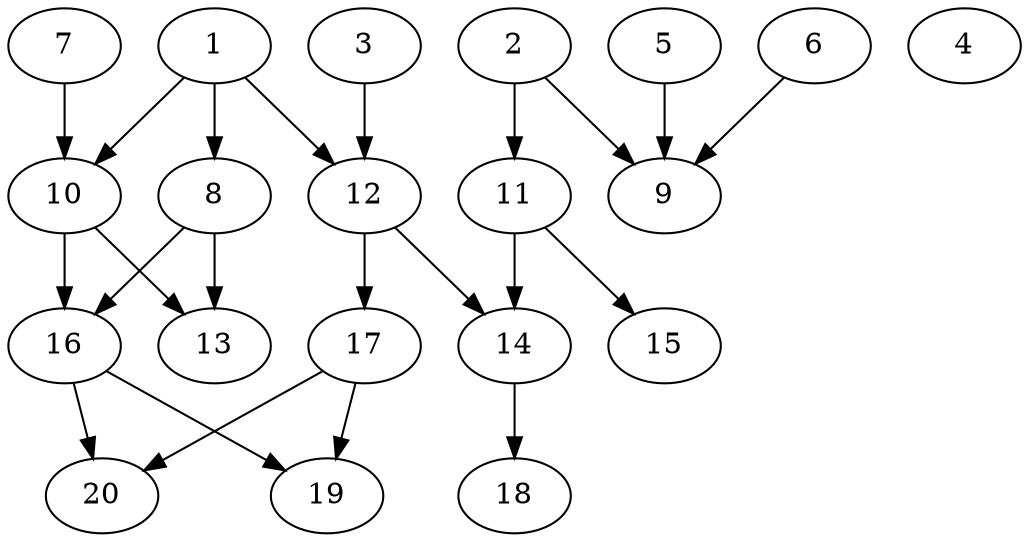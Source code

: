 // DAG automatically generated by daggen at Sat Jul 27 15:38:13 2019
// ./daggen --dot -n 20 --ccr 0.4 --fat 0.6 --regular 0.5 --density 0.4 --mindata 5242880 --maxdata 52428800 
digraph G {
  1 [size="115479040", alpha="0.01", expect_size="46191616"] 
  1 -> 8 [size ="46191616"]
  1 -> 10 [size ="46191616"]
  1 -> 12 [size ="46191616"]
  2 [size="32335360", alpha="0.04", expect_size="12934144"] 
  2 -> 9 [size ="12934144"]
  2 -> 11 [size ="12934144"]
  3 [size="97036800", alpha="0.01", expect_size="38814720"] 
  3 -> 12 [size ="38814720"]
  4 [size="86049280", alpha="0.14", expect_size="34419712"] 
  5 [size="23429120", alpha="0.06", expect_size="9371648"] 
  5 -> 9 [size ="9371648"]
  6 [size="107143680", alpha="0.14", expect_size="42857472"] 
  6 -> 9 [size ="42857472"]
  7 [size="50096640", alpha="0.14", expect_size="20038656"] 
  7 -> 10 [size ="20038656"]
  8 [size="65512960", alpha="0.02", expect_size="26205184"] 
  8 -> 13 [size ="26205184"]
  8 -> 16 [size ="26205184"]
  9 [size="101949440", alpha="0.07", expect_size="40779776"] 
  10 [size="66688000", alpha="0.15", expect_size="26675200"] 
  10 -> 13 [size ="26675200"]
  10 -> 16 [size ="26675200"]
  11 [size="100270080", alpha="0.10", expect_size="40108032"] 
  11 -> 14 [size ="40108032"]
  11 -> 15 [size ="40108032"]
  12 [size="104250880", alpha="0.07", expect_size="41700352"] 
  12 -> 14 [size ="41700352"]
  12 -> 17 [size ="41700352"]
  13 [size="126799360", alpha="0.05", expect_size="50719744"] 
  14 [size="15982080", alpha="0.05", expect_size="6392832"] 
  14 -> 18 [size ="6392832"]
  15 [size="98273280", alpha="0.03", expect_size="39309312"] 
  16 [size="13276160", alpha="0.13", expect_size="5310464"] 
  16 -> 19 [size ="5310464"]
  16 -> 20 [size ="5310464"]
  17 [size="94568960", alpha="0.10", expect_size="37827584"] 
  17 -> 19 [size ="37827584"]
  17 -> 20 [size ="37827584"]
  18 [size="58142720", alpha="0.03", expect_size="23257088"] 
  19 [size="72775680", alpha="0.17", expect_size="29110272"] 
  20 [size="111260160", alpha="0.18", expect_size="44504064"] 
}
